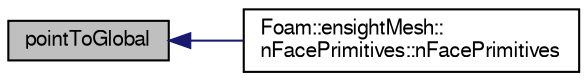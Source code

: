 digraph "pointToGlobal"
{
  bgcolor="transparent";
  edge [fontname="FreeSans",fontsize="10",labelfontname="FreeSans",labelfontsize="10"];
  node [fontname="FreeSans",fontsize="10",shape=record];
  rankdir="LR";
  Node29 [label="pointToGlobal",height=0.2,width=0.4,color="black", fillcolor="grey75", style="filled", fontcolor="black"];
  Node29 -> Node30 [dir="back",color="midnightblue",fontsize="10",style="solid",fontname="FreeSans"];
  Node30 [label="Foam::ensightMesh::\lnFacePrimitives::nFacePrimitives",height=0.2,width=0.4,color="black",URL="$a31694.html#af9358fc72d2468aa8249b38dc4076251"];
}
